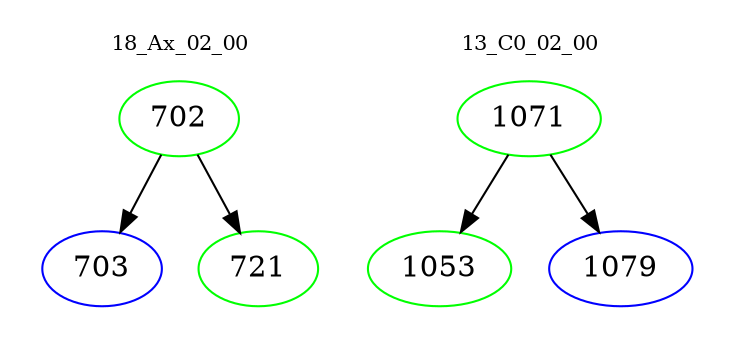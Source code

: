 digraph{
subgraph cluster_0 {
color = white
label = "18_Ax_02_00";
fontsize=10;
T0_702 [label="702", color="green"]
T0_702 -> T0_703 [color="black"]
T0_703 [label="703", color="blue"]
T0_702 -> T0_721 [color="black"]
T0_721 [label="721", color="green"]
}
subgraph cluster_1 {
color = white
label = "13_C0_02_00";
fontsize=10;
T1_1071 [label="1071", color="green"]
T1_1071 -> T1_1053 [color="black"]
T1_1053 [label="1053", color="green"]
T1_1071 -> T1_1079 [color="black"]
T1_1079 [label="1079", color="blue"]
}
}

